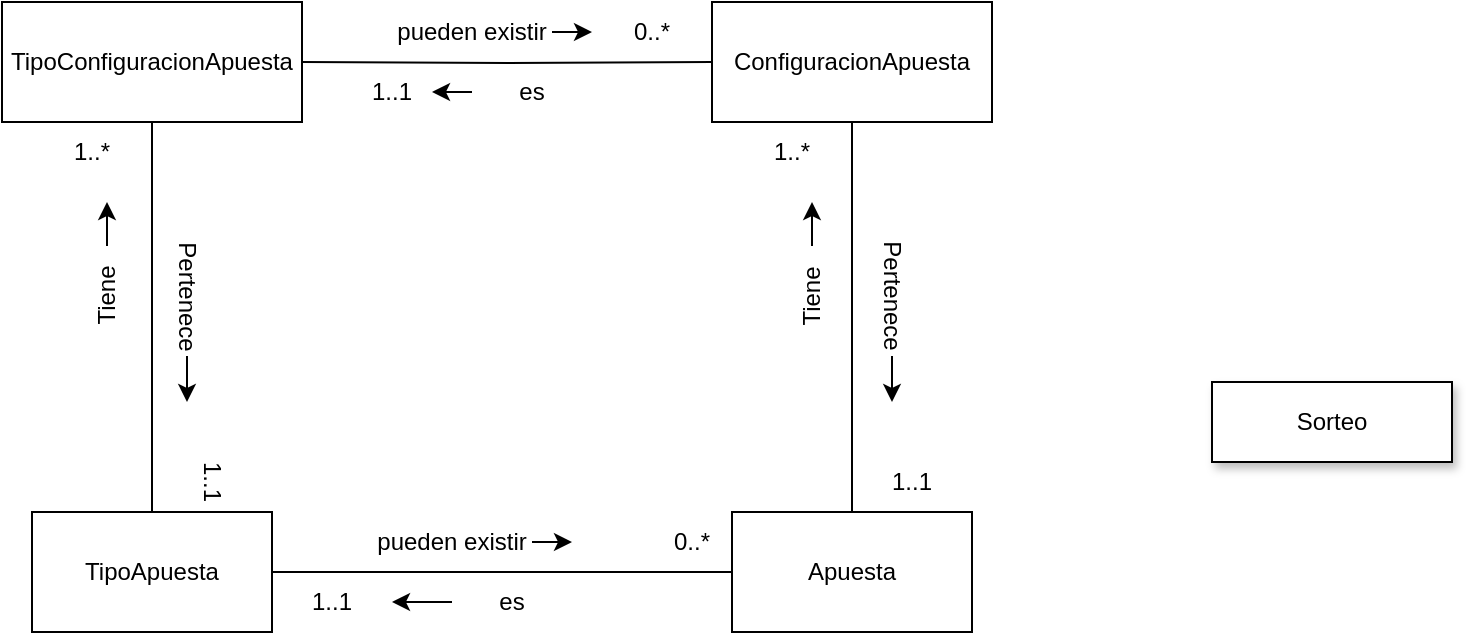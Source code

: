 <mxfile version="24.7.6">
  <diagram name="Página-1" id="sW_nWWyt4MHFv7BtaOHq">
    <mxGraphModel dx="1050" dy="557" grid="1" gridSize="10" guides="1" tooltips="1" connect="1" arrows="1" fold="1" page="1" pageScale="1" pageWidth="827" pageHeight="1169" math="0" shadow="0">
      <root>
        <mxCell id="0" />
        <mxCell id="1" parent="0" />
        <mxCell id="uR4-ij2WGQmLYF7duBXZ-1" value="Sorteo" style="rounded=0;whiteSpace=wrap;html=1;shadow=1;" vertex="1" parent="1">
          <mxGeometry x="630" y="230" width="120" height="40" as="geometry" />
        </mxCell>
        <mxCell id="uR4-ij2WGQmLYF7duBXZ-37" style="edgeStyle=orthogonalEdgeStyle;rounded=0;orthogonalLoop=1;jettySize=auto;html=1;entryX=0.5;entryY=1;entryDx=0;entryDy=0;endArrow=none;endFill=0;" edge="1" parent="1" source="uR4-ij2WGQmLYF7duBXZ-2" target="uR4-ij2WGQmLYF7duBXZ-33">
          <mxGeometry relative="1" as="geometry" />
        </mxCell>
        <mxCell id="uR4-ij2WGQmLYF7duBXZ-2" value="Apuesta" style="rounded=0;whiteSpace=wrap;html=1;" vertex="1" parent="1">
          <mxGeometry x="390" y="295" width="120" height="60" as="geometry" />
        </mxCell>
        <mxCell id="uR4-ij2WGQmLYF7duBXZ-5" style="edgeStyle=orthogonalEdgeStyle;rounded=0;orthogonalLoop=1;jettySize=auto;html=1;endArrow=none;endFill=0;" edge="1" parent="1" source="uR4-ij2WGQmLYF7duBXZ-3" target="uR4-ij2WGQmLYF7duBXZ-2">
          <mxGeometry relative="1" as="geometry" />
        </mxCell>
        <mxCell id="uR4-ij2WGQmLYF7duBXZ-3" value="TipoApuesta" style="rounded=0;whiteSpace=wrap;html=1;" vertex="1" parent="1">
          <mxGeometry x="40" y="295" width="120" height="60" as="geometry" />
        </mxCell>
        <mxCell id="uR4-ij2WGQmLYF7duBXZ-32" style="edgeStyle=orthogonalEdgeStyle;rounded=0;orthogonalLoop=1;jettySize=auto;html=1;" edge="1" parent="1" source="uR4-ij2WGQmLYF7duBXZ-20">
          <mxGeometry relative="1" as="geometry">
            <mxPoint x="310" y="310" as="targetPoint" />
          </mxGeometry>
        </mxCell>
        <mxCell id="uR4-ij2WGQmLYF7duBXZ-20" value="pueden existir" style="text;html=1;align=center;verticalAlign=middle;whiteSpace=wrap;rounded=0;" vertex="1" parent="1">
          <mxGeometry x="210" y="295" width="80" height="30" as="geometry" />
        </mxCell>
        <mxCell id="uR4-ij2WGQmLYF7duBXZ-26" value="0..*" style="text;html=1;align=center;verticalAlign=middle;whiteSpace=wrap;rounded=0;" vertex="1" parent="1">
          <mxGeometry x="340" y="295" width="60" height="30" as="geometry" />
        </mxCell>
        <mxCell id="uR4-ij2WGQmLYF7duBXZ-27" value="1..1" style="text;html=1;align=center;verticalAlign=middle;whiteSpace=wrap;rounded=0;" vertex="1" parent="1">
          <mxGeometry x="160" y="325" width="60" height="30" as="geometry" />
        </mxCell>
        <mxCell id="uR4-ij2WGQmLYF7duBXZ-29" style="edgeStyle=orthogonalEdgeStyle;rounded=0;orthogonalLoop=1;jettySize=auto;html=1;entryX=1;entryY=0.5;entryDx=0;entryDy=0;" edge="1" parent="1" source="uR4-ij2WGQmLYF7duBXZ-28" target="uR4-ij2WGQmLYF7duBXZ-27">
          <mxGeometry relative="1" as="geometry" />
        </mxCell>
        <mxCell id="uR4-ij2WGQmLYF7duBXZ-28" value="es" style="text;html=1;align=center;verticalAlign=middle;whiteSpace=wrap;rounded=0;" vertex="1" parent="1">
          <mxGeometry x="250" y="325" width="60" height="30" as="geometry" />
        </mxCell>
        <mxCell id="uR4-ij2WGQmLYF7duBXZ-33" value="ConfiguracionApuesta" style="rounded=0;whiteSpace=wrap;html=1;" vertex="1" parent="1">
          <mxGeometry x="380" y="40" width="140" height="60" as="geometry" />
        </mxCell>
        <mxCell id="uR4-ij2WGQmLYF7duBXZ-39" style="edgeStyle=orthogonalEdgeStyle;rounded=0;orthogonalLoop=1;jettySize=auto;html=1;" edge="1" parent="1" source="uR4-ij2WGQmLYF7duBXZ-38">
          <mxGeometry relative="1" as="geometry">
            <mxPoint x="430" y="140" as="targetPoint" />
          </mxGeometry>
        </mxCell>
        <mxCell id="uR4-ij2WGQmLYF7duBXZ-38" value="Tiene" style="text;html=1;align=center;verticalAlign=middle;whiteSpace=wrap;rounded=0;rotation=-90;" vertex="1" parent="1">
          <mxGeometry x="405" y="172" width="50" height="30" as="geometry" />
        </mxCell>
        <mxCell id="uR4-ij2WGQmLYF7duBXZ-40" value="1..*" style="text;html=1;align=center;verticalAlign=middle;whiteSpace=wrap;rounded=0;" vertex="1" parent="1">
          <mxGeometry x="390" y="100" width="60" height="30" as="geometry" />
        </mxCell>
        <mxCell id="uR4-ij2WGQmLYF7duBXZ-42" style="edgeStyle=orthogonalEdgeStyle;rounded=0;orthogonalLoop=1;jettySize=auto;html=1;" edge="1" parent="1" source="uR4-ij2WGQmLYF7duBXZ-41">
          <mxGeometry relative="1" as="geometry">
            <mxPoint x="470" y="240" as="targetPoint" />
          </mxGeometry>
        </mxCell>
        <mxCell id="uR4-ij2WGQmLYF7duBXZ-41" value="Pertenece" style="text;html=1;align=center;verticalAlign=middle;whiteSpace=wrap;rounded=0;rotation=90;" vertex="1" parent="1">
          <mxGeometry x="440" y="172" width="60" height="30" as="geometry" />
        </mxCell>
        <mxCell id="uR4-ij2WGQmLYF7duBXZ-43" value="1..1" style="text;html=1;align=center;verticalAlign=middle;whiteSpace=wrap;rounded=0;" vertex="1" parent="1">
          <mxGeometry x="450" y="265" width="60" height="30" as="geometry" />
        </mxCell>
        <mxCell id="uR4-ij2WGQmLYF7duBXZ-48" style="edgeStyle=orthogonalEdgeStyle;rounded=0;orthogonalLoop=1;jettySize=auto;html=1;entryX=0;entryY=0.5;entryDx=0;entryDy=0;endArrow=none;endFill=0;" edge="1" parent="1" target="uR4-ij2WGQmLYF7duBXZ-33">
          <mxGeometry relative="1" as="geometry">
            <mxPoint x="175" y="70" as="sourcePoint" />
          </mxGeometry>
        </mxCell>
        <mxCell id="uR4-ij2WGQmLYF7duBXZ-57" style="edgeStyle=orthogonalEdgeStyle;rounded=0;orthogonalLoop=1;jettySize=auto;html=1;endArrow=none;endFill=0;" edge="1" parent="1" source="uR4-ij2WGQmLYF7duBXZ-44" target="uR4-ij2WGQmLYF7duBXZ-3">
          <mxGeometry relative="1" as="geometry" />
        </mxCell>
        <mxCell id="uR4-ij2WGQmLYF7duBXZ-44" value="TipoConfiguracionApuesta" style="rounded=0;whiteSpace=wrap;html=1;" vertex="1" parent="1">
          <mxGeometry x="25" y="40" width="150" height="60" as="geometry" />
        </mxCell>
        <mxCell id="uR4-ij2WGQmLYF7duBXZ-54" style="edgeStyle=orthogonalEdgeStyle;rounded=0;orthogonalLoop=1;jettySize=auto;html=1;" edge="1" parent="1" source="uR4-ij2WGQmLYF7duBXZ-45">
          <mxGeometry relative="1" as="geometry">
            <mxPoint x="320" y="55" as="targetPoint" />
          </mxGeometry>
        </mxCell>
        <mxCell id="uR4-ij2WGQmLYF7duBXZ-45" value="pueden existir" style="text;html=1;align=center;verticalAlign=middle;whiteSpace=wrap;rounded=0;" vertex="1" parent="1">
          <mxGeometry x="220" y="40" width="80" height="30" as="geometry" />
        </mxCell>
        <mxCell id="uR4-ij2WGQmLYF7duBXZ-49" style="edgeStyle=orthogonalEdgeStyle;rounded=0;orthogonalLoop=1;jettySize=auto;html=1;" edge="1" parent="1" source="uR4-ij2WGQmLYF7duBXZ-46">
          <mxGeometry relative="1" as="geometry">
            <mxPoint x="240" y="85" as="targetPoint" />
          </mxGeometry>
        </mxCell>
        <mxCell id="uR4-ij2WGQmLYF7duBXZ-46" value="es" style="text;html=1;align=center;verticalAlign=middle;whiteSpace=wrap;rounded=0;" vertex="1" parent="1">
          <mxGeometry x="260" y="70" width="60" height="30" as="geometry" />
        </mxCell>
        <mxCell id="uR4-ij2WGQmLYF7duBXZ-55" value="1..1" style="text;html=1;align=center;verticalAlign=middle;whiteSpace=wrap;rounded=0;" vertex="1" parent="1">
          <mxGeometry x="190" y="70" width="60" height="30" as="geometry" />
        </mxCell>
        <mxCell id="uR4-ij2WGQmLYF7duBXZ-56" value="0..*" style="text;html=1;align=center;verticalAlign=middle;whiteSpace=wrap;rounded=0;" vertex="1" parent="1">
          <mxGeometry x="320" y="40" width="60" height="30" as="geometry" />
        </mxCell>
        <mxCell id="uR4-ij2WGQmLYF7duBXZ-58" value="1..*" style="text;html=1;align=center;verticalAlign=middle;whiteSpace=wrap;rounded=0;" vertex="1" parent="1">
          <mxGeometry x="40" y="100" width="60" height="30" as="geometry" />
        </mxCell>
        <mxCell id="uR4-ij2WGQmLYF7duBXZ-59" value="1..1" style="text;html=1;align=center;verticalAlign=middle;whiteSpace=wrap;rounded=0;rotation=90;" vertex="1" parent="1">
          <mxGeometry x="100" y="265" width="60" height="30" as="geometry" />
        </mxCell>
        <mxCell id="uR4-ij2WGQmLYF7duBXZ-62" style="edgeStyle=orthogonalEdgeStyle;rounded=0;orthogonalLoop=1;jettySize=auto;html=1;" edge="1" parent="1" source="uR4-ij2WGQmLYF7duBXZ-60">
          <mxGeometry relative="1" as="geometry">
            <mxPoint x="77.5" y="140" as="targetPoint" />
          </mxGeometry>
        </mxCell>
        <mxCell id="uR4-ij2WGQmLYF7duBXZ-60" value="Tiene" style="text;html=1;align=center;verticalAlign=middle;whiteSpace=wrap;rounded=0;rotation=-90;" vertex="1" parent="1">
          <mxGeometry x="52.5" y="172" width="50" height="30" as="geometry" />
        </mxCell>
        <mxCell id="uR4-ij2WGQmLYF7duBXZ-63" style="edgeStyle=orthogonalEdgeStyle;rounded=0;orthogonalLoop=1;jettySize=auto;html=1;" edge="1" parent="1" source="uR4-ij2WGQmLYF7duBXZ-61">
          <mxGeometry relative="1" as="geometry">
            <mxPoint x="117.5" y="240" as="targetPoint" />
          </mxGeometry>
        </mxCell>
        <mxCell id="uR4-ij2WGQmLYF7duBXZ-61" value="Pertenece" style="text;html=1;align=center;verticalAlign=middle;whiteSpace=wrap;rounded=0;rotation=90;" vertex="1" parent="1">
          <mxGeometry x="87.5" y="172" width="60" height="30" as="geometry" />
        </mxCell>
      </root>
    </mxGraphModel>
  </diagram>
</mxfile>
